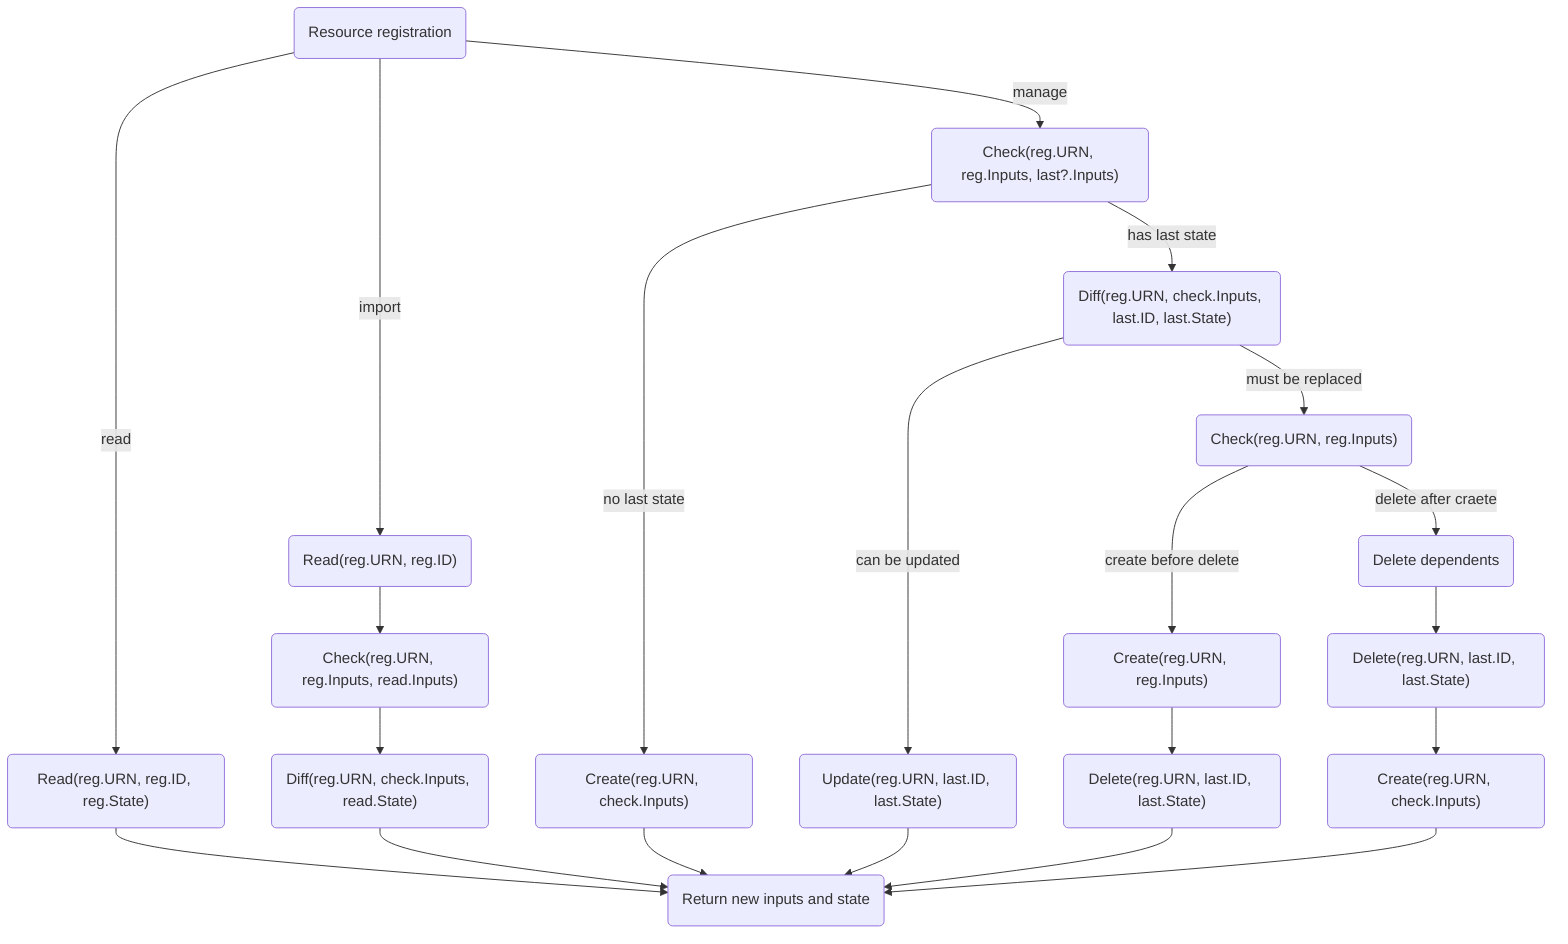 %% regenerate using https://github.com/mermaid-js/mermaid-cli

flowchart TD
	start("Resource registration")

	read_read("Read(reg.URN, reg.ID, reg.State)")

	import_read("Read(reg.URN, reg.ID)")
	import_check("Check(reg.URN, reg.Inputs, read.Inputs)")
	import_diff("Diff(reg.URN, check.Inputs, read.State)")

	manage_check("Check(reg.URN, reg.Inputs, last?.Inputs)")
	manage_create("Create(reg.URN, check.Inputs)")
	manage_diff("Diff(reg.URN, check.Inputs, last.ID, last.State)")
	manage_update("Update(reg.URN, last.ID, last.State)")
	manage_replace_check("Check(reg.URN, reg.Inputs)")
	manage_replace_create_before_delete("Create(reg.URN, reg.Inputs)")
	manage_replace_delete_after_create("Delete(reg.URN, last.ID, last.State)")
	manage_replace_delete_dependents("Delete dependents")
	manage_replace_delete_before_create("Delete(reg.URN, last.ID, last.State)")
	manage_replace_create_after_delete("Create(reg.URN, check.Inputs)")

	done("Return new inputs and state")

	start-- read -->read_read
	start-- import -->import_read
	start-- manage -->manage_check

	read_read-->done

	import_read-->import_check
	import_check-->import_diff
	import_diff-->done

	manage_check-- no last state -->manage_create
	manage_check-- has last state -->manage_diff
	manage_diff-- can be updated -->manage_update
	manage_diff-- must be replaced -->manage_replace_check
	manage_replace_check-- create before delete -->manage_replace_create_before_delete
	manage_replace_check-- delete after craete -->manage_replace_delete_dependents
	manage_replace_create_before_delete-->manage_replace_delete_after_create
	manage_replace_delete_dependents-->manage_replace_delete_before_create
	manage_replace_delete_before_create-->manage_replace_create_after_delete
	manage_create-->done
	manage_update-->done
	manage_replace_delete_after_create-->done
	manage_replace_create_after_delete-->done
